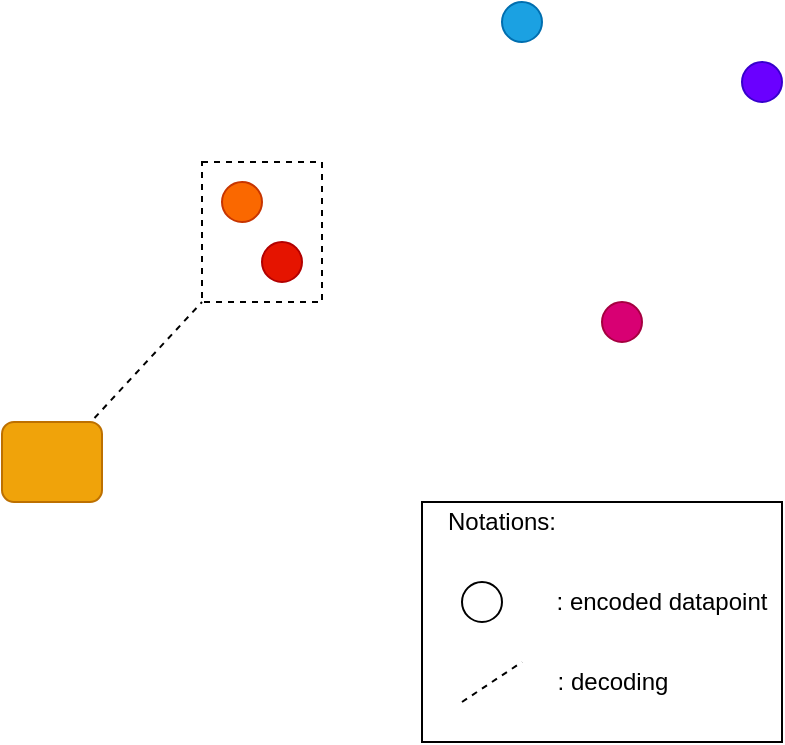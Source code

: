 <mxfile version="14.6.11" type="device"><diagram id="nahvQZVKRY7CWsTXUIKH" name="Page-1"><mxGraphModel dx="868" dy="479" grid="1" gridSize="10" guides="1" tooltips="1" connect="1" arrows="1" fold="1" page="1" pageScale="1" pageWidth="850" pageHeight="1100" math="0" shadow="0"><root><mxCell id="0"/><mxCell id="1" parent="0"/><mxCell id="Rng96vBS7g71b7siLVVL-21" value="" style="rounded=0;whiteSpace=wrap;html=1;" vertex="1" parent="1"><mxGeometry x="430" y="280" width="180" height="120" as="geometry"/></mxCell><mxCell id="Rng96vBS7g71b7siLVVL-10" value="" style="rounded=0;whiteSpace=wrap;html=1;dashed=1;" vertex="1" parent="1"><mxGeometry x="320" y="110" width="60" height="70" as="geometry"/></mxCell><mxCell id="Rng96vBS7g71b7siLVVL-1" value="" style="ellipse;whiteSpace=wrap;html=1;aspect=fixed;fillColor=#fa6800;strokeColor=#C73500;fontColor=#000000;" vertex="1" parent="1"><mxGeometry x="330" y="120" width="20" height="20" as="geometry"/></mxCell><mxCell id="Rng96vBS7g71b7siLVVL-2" value="" style="ellipse;whiteSpace=wrap;html=1;aspect=fixed;fillColor=#d80073;strokeColor=#A50040;fontColor=#ffffff;" vertex="1" parent="1"><mxGeometry x="520" y="180" width="20" height="20" as="geometry"/></mxCell><mxCell id="Rng96vBS7g71b7siLVVL-3" value="" style="ellipse;whiteSpace=wrap;html=1;aspect=fixed;fillColor=#6a00ff;strokeColor=#3700CC;fontColor=#ffffff;" vertex="1" parent="1"><mxGeometry x="590" y="60" width="20" height="20" as="geometry"/></mxCell><mxCell id="Rng96vBS7g71b7siLVVL-4" value="" style="ellipse;whiteSpace=wrap;html=1;aspect=fixed;fillColor=#1ba1e2;strokeColor=#006EAF;fontColor=#ffffff;" vertex="1" parent="1"><mxGeometry x="470" y="30" width="20" height="20" as="geometry"/></mxCell><mxCell id="Rng96vBS7g71b7siLVVL-8" value="" style="ellipse;whiteSpace=wrap;html=1;aspect=fixed;fillColor=#e51400;strokeColor=#B20000;fontColor=#ffffff;" vertex="1" parent="1"><mxGeometry x="350" y="150" width="20" height="20" as="geometry"/></mxCell><mxCell id="Rng96vBS7g71b7siLVVL-11" value="" style="endArrow=none;dashed=1;html=1;entryX=0;entryY=1;entryDx=0;entryDy=0;exitX=0.925;exitY=-0.05;exitDx=0;exitDy=0;exitPerimeter=0;" edge="1" parent="1" source="Rng96vBS7g71b7siLVVL-12" target="Rng96vBS7g71b7siLVVL-10"><mxGeometry width="50" height="50" relative="1" as="geometry"><mxPoint x="270" y="230" as="sourcePoint"/><mxPoint x="300" y="190" as="targetPoint"/></mxGeometry></mxCell><mxCell id="Rng96vBS7g71b7siLVVL-12" value="" style="rounded=1;whiteSpace=wrap;html=1;fillColor=#f0a30a;strokeColor=#BD7000;fontColor=#000000;" vertex="1" parent="1"><mxGeometry x="220" y="240" width="50" height="40" as="geometry"/></mxCell><mxCell id="Rng96vBS7g71b7siLVVL-15" value="Notations:" style="text;html=1;strokeColor=none;fillColor=none;align=center;verticalAlign=middle;whiteSpace=wrap;rounded=0;" vertex="1" parent="1"><mxGeometry x="450" y="280" width="40" height="20" as="geometry"/></mxCell><mxCell id="Rng96vBS7g71b7siLVVL-16" value="" style="ellipse;whiteSpace=wrap;html=1;aspect=fixed;" vertex="1" parent="1"><mxGeometry x="450" y="320" width="20" height="20" as="geometry"/></mxCell><mxCell id="Rng96vBS7g71b7siLVVL-17" value=": decoding" style="text;html=1;strokeColor=none;fillColor=none;align=center;verticalAlign=middle;whiteSpace=wrap;rounded=0;" vertex="1" parent="1"><mxGeometry x="481" y="360" width="89" height="20" as="geometry"/></mxCell><mxCell id="Rng96vBS7g71b7siLVVL-18" value="" style="endArrow=none;dashed=1;html=1;" edge="1" parent="1"><mxGeometry width="50" height="50" relative="1" as="geometry"><mxPoint x="450" y="380" as="sourcePoint"/><mxPoint x="480" y="360" as="targetPoint"/></mxGeometry></mxCell><mxCell id="Rng96vBS7g71b7siLVVL-19" value=": encoded datapoint" style="text;html=1;strokeColor=none;fillColor=none;align=center;verticalAlign=middle;whiteSpace=wrap;rounded=0;" vertex="1" parent="1"><mxGeometry x="490" y="320" width="120" height="20" as="geometry"/></mxCell></root></mxGraphModel></diagram></mxfile>